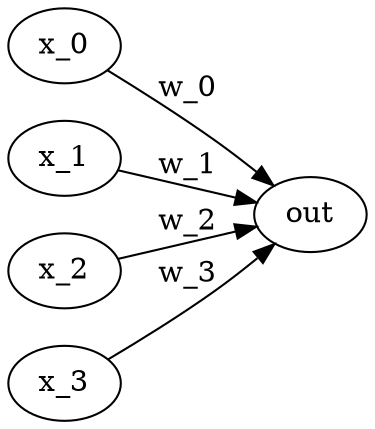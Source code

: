 digraph G {
    # dot -Tpng perceptron.dot > perceptron.png
    rankdir=LR;
    in1 [label="x_0"];
    in2 [label="x_1"];
    in3 [label="x_2"];
    in4 [label="x_3"];
    in1 -> out [label="w_0"]
    in2 -> out [label="w_1"]
    in3 -> out [label="w_2"]
    in4 -> out [label="w_3"]
}